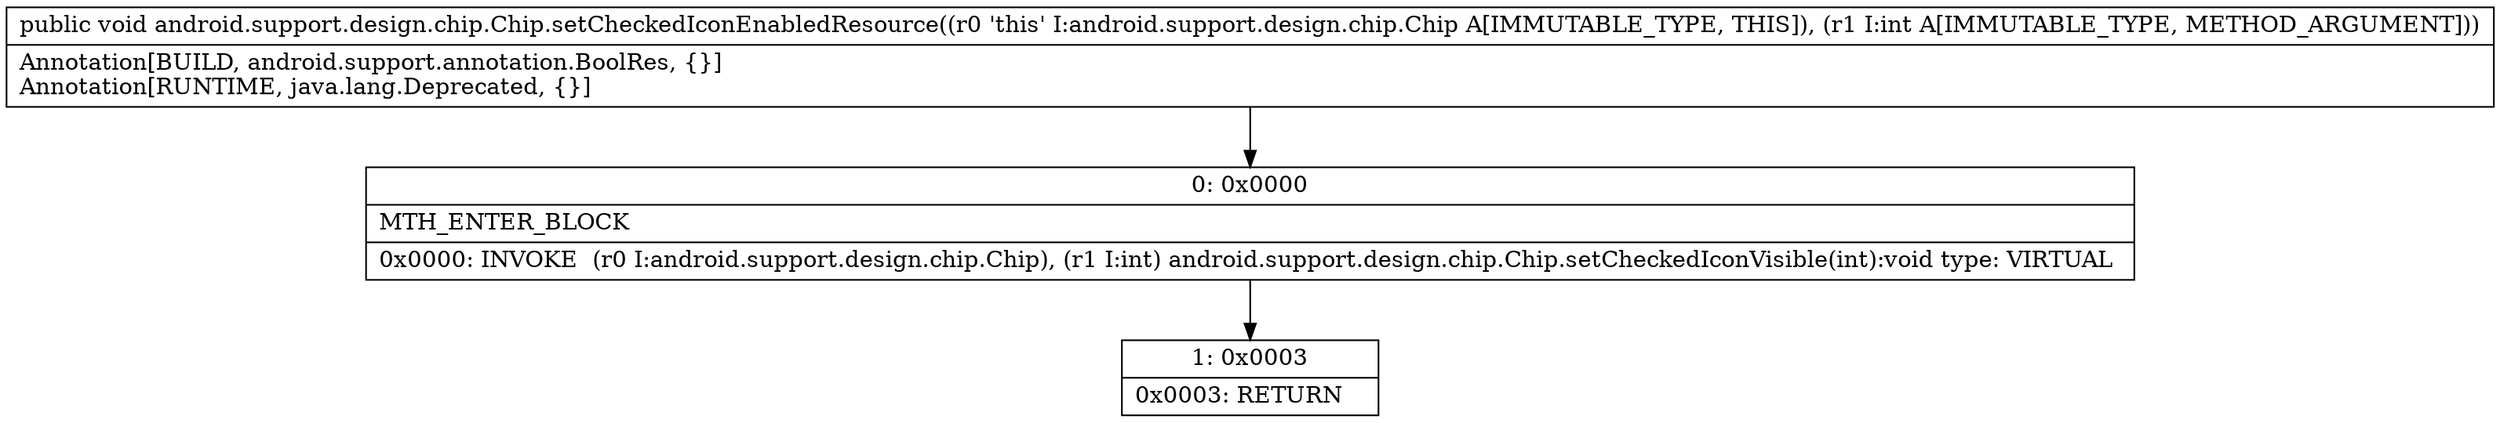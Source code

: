 digraph "CFG forandroid.support.design.chip.Chip.setCheckedIconEnabledResource(I)V" {
Node_0 [shape=record,label="{0\:\ 0x0000|MTH_ENTER_BLOCK\l|0x0000: INVOKE  (r0 I:android.support.design.chip.Chip), (r1 I:int) android.support.design.chip.Chip.setCheckedIconVisible(int):void type: VIRTUAL \l}"];
Node_1 [shape=record,label="{1\:\ 0x0003|0x0003: RETURN   \l}"];
MethodNode[shape=record,label="{public void android.support.design.chip.Chip.setCheckedIconEnabledResource((r0 'this' I:android.support.design.chip.Chip A[IMMUTABLE_TYPE, THIS]), (r1 I:int A[IMMUTABLE_TYPE, METHOD_ARGUMENT]))  | Annotation[BUILD, android.support.annotation.BoolRes, \{\}]\lAnnotation[RUNTIME, java.lang.Deprecated, \{\}]\l}"];
MethodNode -> Node_0;
Node_0 -> Node_1;
}

